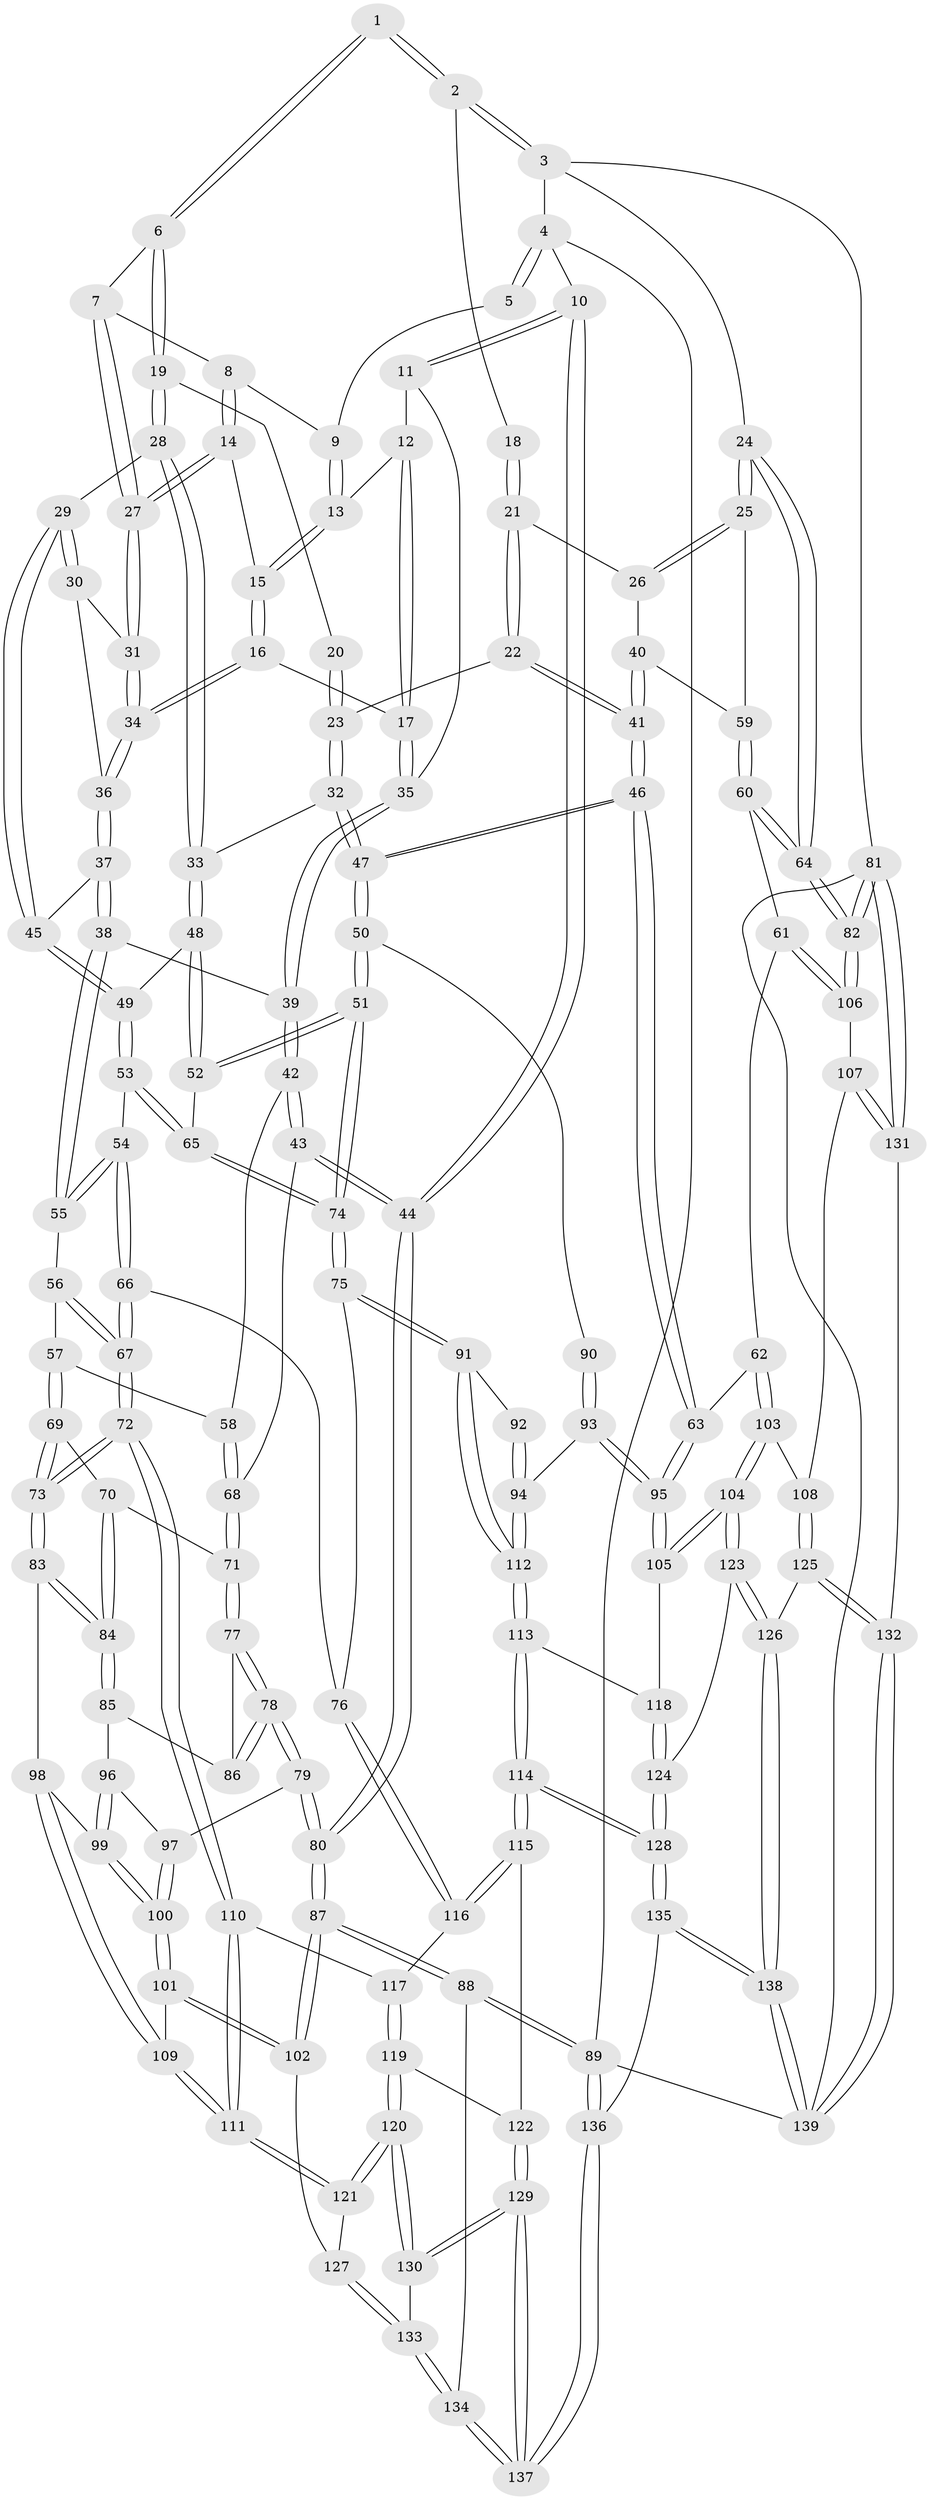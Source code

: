 // coarse degree distribution, {3: 0.35714285714285715, 4: 0.5178571428571429, 2: 0.05357142857142857, 5: 0.07142857142857142}
// Generated by graph-tools (version 1.1) at 2025/38/03/04/25 23:38:32]
// undirected, 139 vertices, 344 edges
graph export_dot {
  node [color=gray90,style=filled];
  1 [pos="+0.4293565725221364+0"];
  2 [pos="+0.8693172065577406+0"];
  3 [pos="+1+0"];
  4 [pos="+0+0"];
  5 [pos="+0.26558658032787286+0"];
  6 [pos="+0.41498016292511813+0.04049705054199875"];
  7 [pos="+0.36125793499107794+0.08461932479749214"];
  8 [pos="+0.259456913818127+0.07383590365862225"];
  9 [pos="+0.1946568784071202+0.034665303958125684"];
  10 [pos="+0+0"];
  11 [pos="+0+0.04465718715567279"];
  12 [pos="+0.15616540052616826+0.07254470089169639"];
  13 [pos="+0.17213156244606084+0.06148690769769219"];
  14 [pos="+0.2503412946873507+0.1450335825154196"];
  15 [pos="+0.24988315592899213+0.14522176915360874"];
  16 [pos="+0.21432461369367686+0.19117005272070844"];
  17 [pos="+0.15324680867705745+0.18935387947403845"];
  18 [pos="+0.7536516085599431+0"];
  19 [pos="+0.4301973382776599+0.06227001123711163"];
  20 [pos="+0.52691692463448+0.10762871264396064"];
  21 [pos="+0.6747996311149623+0.15580720591191347"];
  22 [pos="+0.6520573202712159+0.18586777689151862"];
  23 [pos="+0.6076060296969122+0.20300550172099807"];
  24 [pos="+1+0"];
  25 [pos="+1+0"];
  26 [pos="+0.8180036884739633+0.21821085863300207"];
  27 [pos="+0.32707759354117005+0.1431195407995675"];
  28 [pos="+0.44488304176337923+0.16120968844810066"];
  29 [pos="+0.387169632573115+0.24575907622855658"];
  30 [pos="+0.34172927836371225+0.19773402888922734"];
  31 [pos="+0.3278166716126129+0.15680854217362622"];
  32 [pos="+0.584796458010389+0.22727839712310943"];
  33 [pos="+0.5476286479800887+0.244879149244183"];
  34 [pos="+0.2471405606481281+0.22317576221401123"];
  35 [pos="+0.12672052323972163+0.21289593069582918"];
  36 [pos="+0.2620296254035015+0.2536581672130306"];
  37 [pos="+0.26370264906142077+0.27474452957758044"];
  38 [pos="+0.25619304818197147+0.29016466735764784"];
  39 [pos="+0.10891824018693558+0.25683397812816355"];
  40 [pos="+0.7967830913094911+0.2908880843956381"];
  41 [pos="+0.7469659650731225+0.3191332584509172"];
  42 [pos="+0.09116636427243477+0.278539708487228"];
  43 [pos="+0+0.29171330516910976"];
  44 [pos="+0+0.27477877448523996"];
  45 [pos="+0.39048957875495255+0.26950024561251856"];
  46 [pos="+0.7017664973836307+0.4675721587952525"];
  47 [pos="+0.6879721292221519+0.4644330638997255"];
  48 [pos="+0.472876084589396+0.3354698947522194"];
  49 [pos="+0.4249327905854749+0.3249881060230776"];
  50 [pos="+0.6497652861967854+0.46492328866367993"];
  51 [pos="+0.605878914832224+0.4494665629371204"];
  52 [pos="+0.4840154399457663+0.3560153017335134"];
  53 [pos="+0.3406326771624901+0.3837254624297151"];
  54 [pos="+0.3251209717876874+0.3905339519148802"];
  55 [pos="+0.2566558379359643+0.35490839231010657"];
  56 [pos="+0.1931082740765817+0.3834203254223488"];
  57 [pos="+0.1790745477867559+0.38464823898659756"];
  58 [pos="+0.14123710541121084+0.37492931588274087"];
  59 [pos="+0.8574522304082178+0.3113101376633819"];
  60 [pos="+0.9701780506705755+0.4768151498335257"];
  61 [pos="+0.9561518824048715+0.48440388848232874"];
  62 [pos="+0.7449818610603554+0.4986410144022935"];
  63 [pos="+0.7207399565142438+0.4859533564003654"];
  64 [pos="+1+0.4384957399976332"];
  65 [pos="+0.43434751936363586+0.4822589890927063"];
  66 [pos="+0.30264111107292696+0.5592273140267094"];
  67 [pos="+0.29321365483274303+0.5623730687766597"];
  68 [pos="+0.08376493332430332+0.4429962394996744"];
  69 [pos="+0.18017375097860133+0.47508472628737974"];
  70 [pos="+0.11650672196065136+0.49331069494783075"];
  71 [pos="+0.08006491208938653+0.48131056781995557"];
  72 [pos="+0.27694794040047466+0.5715678054725468"];
  73 [pos="+0.27470583056154063+0.5711528094408136"];
  74 [pos="+0.4296877907442015+0.530471955715267"];
  75 [pos="+0.4079147513515802+0.5688292056807285"];
  76 [pos="+0.3063196216249164+0.5599811842398746"];
  77 [pos="+0.0773683701103706+0.48459878591804006"];
  78 [pos="+0.011479601755313809+0.5422304589441421"];
  79 [pos="+0+0.5515317507553895"];
  80 [pos="+0+0.5712859064157114"];
  81 [pos="+1+0.981526913913875"];
  82 [pos="+1+0.7438845670036965"];
  83 [pos="+0.2370190582559181+0.5728351138559048"];
  84 [pos="+0.19660447210850387+0.5698345394504897"];
  85 [pos="+0.14385589781070626+0.5861469936123255"];
  86 [pos="+0.1369729929511286+0.5813786617397829"];
  87 [pos="+0+0.7831290776486242"];
  88 [pos="+0+0.8835916778802394"];
  89 [pos="+0+1"];
  90 [pos="+0.5651719442845815+0.554004729030966"];
  91 [pos="+0.4202053356548046+0.5815364819560526"];
  92 [pos="+0.537853868405583+0.5616947928244008"];
  93 [pos="+0.5657956020010598+0.6504826349330911"];
  94 [pos="+0.5300360174284553+0.6601622497780648"];
  95 [pos="+0.6104134584053078+0.6599532415542395"];
  96 [pos="+0.1325628876057593+0.6004241266182084"];
  97 [pos="+0.05540661003449416+0.613087978736722"];
  98 [pos="+0.1481752434280582+0.6557597816015324"];
  99 [pos="+0.1263813078259365+0.6473186889785825"];
  100 [pos="+0.07895680625786615+0.6799929307079248"];
  101 [pos="+0.07242099972544953+0.7091617076500204"];
  102 [pos="+0.034751312048460804+0.7593902773413407"];
  103 [pos="+0.7628596029384874+0.6587586695328754"];
  104 [pos="+0.6576959755907376+0.7258239072047199"];
  105 [pos="+0.6326811723157643+0.7001451140529941"];
  106 [pos="+0.9145870946387095+0.6813051976948588"];
  107 [pos="+0.8848531978228098+0.7232531701649944"];
  108 [pos="+0.7889378189819769+0.6854938645859421"];
  109 [pos="+0.18823956254576138+0.7057881826359397"];
  110 [pos="+0.2528739299430108+0.6738762292769745"];
  111 [pos="+0.20510483426822404+0.7120002349806833"];
  112 [pos="+0.468607820228401+0.6811039642110817"];
  113 [pos="+0.4685372200611361+0.6815875895625336"];
  114 [pos="+0.44219899065354945+0.77122581973158"];
  115 [pos="+0.4231579617914692+0.7655420459199583"];
  116 [pos="+0.35887268805290967+0.707504669568141"];
  117 [pos="+0.2674502971442919+0.6903884004724967"];
  118 [pos="+0.5717141292799064+0.7258241769983877"];
  119 [pos="+0.30184989313964344+0.7504409528956256"];
  120 [pos="+0.21929198717612902+0.830832165624851"];
  121 [pos="+0.19805671247833032+0.7510456784732317"];
  122 [pos="+0.3232247934280106+0.7609506351639149"];
  123 [pos="+0.656044595636496+0.8097786888614692"];
  124 [pos="+0.5571300313089596+0.8041578255346771"];
  125 [pos="+0.7256370347421729+0.8592099628161685"];
  126 [pos="+0.697560389259655+0.8613167983820794"];
  127 [pos="+0.06094178721650627+0.7794521092589446"];
  128 [pos="+0.4562464450689016+0.8170225256703615"];
  129 [pos="+0.2567417400050799+0.9556670427444368"];
  130 [pos="+0.21705826811319423+0.8746541061670393"];
  131 [pos="+0.9070046186435826+0.8339595094499085"];
  132 [pos="+0.8276249785433187+0.8811400468594169"];
  133 [pos="+0.08980424813582785+0.8192586576249136"];
  134 [pos="+0.05993541240529968+0.9253602613213017"];
  135 [pos="+0.37259416616385904+1"];
  136 [pos="+0.32447106954917604+1"];
  137 [pos="+0.32319420163715473+1"];
  138 [pos="+0.5126178914773649+1"];
  139 [pos="+0.8535729899641442+1"];
  1 -- 2;
  1 -- 2;
  1 -- 6;
  1 -- 6;
  2 -- 3;
  2 -- 3;
  2 -- 18;
  3 -- 4;
  3 -- 24;
  3 -- 81;
  4 -- 5;
  4 -- 5;
  4 -- 10;
  4 -- 89;
  5 -- 9;
  6 -- 7;
  6 -- 19;
  6 -- 19;
  7 -- 8;
  7 -- 27;
  7 -- 27;
  8 -- 9;
  8 -- 14;
  8 -- 14;
  9 -- 13;
  9 -- 13;
  10 -- 11;
  10 -- 11;
  10 -- 44;
  10 -- 44;
  11 -- 12;
  11 -- 35;
  12 -- 13;
  12 -- 17;
  12 -- 17;
  13 -- 15;
  13 -- 15;
  14 -- 15;
  14 -- 27;
  14 -- 27;
  15 -- 16;
  15 -- 16;
  16 -- 17;
  16 -- 34;
  16 -- 34;
  17 -- 35;
  17 -- 35;
  18 -- 21;
  18 -- 21;
  19 -- 20;
  19 -- 28;
  19 -- 28;
  20 -- 23;
  20 -- 23;
  21 -- 22;
  21 -- 22;
  21 -- 26;
  22 -- 23;
  22 -- 41;
  22 -- 41;
  23 -- 32;
  23 -- 32;
  24 -- 25;
  24 -- 25;
  24 -- 64;
  24 -- 64;
  25 -- 26;
  25 -- 26;
  25 -- 59;
  26 -- 40;
  27 -- 31;
  27 -- 31;
  28 -- 29;
  28 -- 33;
  28 -- 33;
  29 -- 30;
  29 -- 30;
  29 -- 45;
  29 -- 45;
  30 -- 31;
  30 -- 36;
  31 -- 34;
  31 -- 34;
  32 -- 33;
  32 -- 47;
  32 -- 47;
  33 -- 48;
  33 -- 48;
  34 -- 36;
  34 -- 36;
  35 -- 39;
  35 -- 39;
  36 -- 37;
  36 -- 37;
  37 -- 38;
  37 -- 38;
  37 -- 45;
  38 -- 39;
  38 -- 55;
  38 -- 55;
  39 -- 42;
  39 -- 42;
  40 -- 41;
  40 -- 41;
  40 -- 59;
  41 -- 46;
  41 -- 46;
  42 -- 43;
  42 -- 43;
  42 -- 58;
  43 -- 44;
  43 -- 44;
  43 -- 68;
  44 -- 80;
  44 -- 80;
  45 -- 49;
  45 -- 49;
  46 -- 47;
  46 -- 47;
  46 -- 63;
  46 -- 63;
  47 -- 50;
  47 -- 50;
  48 -- 49;
  48 -- 52;
  48 -- 52;
  49 -- 53;
  49 -- 53;
  50 -- 51;
  50 -- 51;
  50 -- 90;
  51 -- 52;
  51 -- 52;
  51 -- 74;
  51 -- 74;
  52 -- 65;
  53 -- 54;
  53 -- 65;
  53 -- 65;
  54 -- 55;
  54 -- 55;
  54 -- 66;
  54 -- 66;
  55 -- 56;
  56 -- 57;
  56 -- 67;
  56 -- 67;
  57 -- 58;
  57 -- 69;
  57 -- 69;
  58 -- 68;
  58 -- 68;
  59 -- 60;
  59 -- 60;
  60 -- 61;
  60 -- 64;
  60 -- 64;
  61 -- 62;
  61 -- 106;
  61 -- 106;
  62 -- 63;
  62 -- 103;
  62 -- 103;
  63 -- 95;
  63 -- 95;
  64 -- 82;
  64 -- 82;
  65 -- 74;
  65 -- 74;
  66 -- 67;
  66 -- 67;
  66 -- 76;
  67 -- 72;
  67 -- 72;
  68 -- 71;
  68 -- 71;
  69 -- 70;
  69 -- 73;
  69 -- 73;
  70 -- 71;
  70 -- 84;
  70 -- 84;
  71 -- 77;
  71 -- 77;
  72 -- 73;
  72 -- 73;
  72 -- 110;
  72 -- 110;
  73 -- 83;
  73 -- 83;
  74 -- 75;
  74 -- 75;
  75 -- 76;
  75 -- 91;
  75 -- 91;
  76 -- 116;
  76 -- 116;
  77 -- 78;
  77 -- 78;
  77 -- 86;
  78 -- 79;
  78 -- 79;
  78 -- 86;
  78 -- 86;
  79 -- 80;
  79 -- 80;
  79 -- 97;
  80 -- 87;
  80 -- 87;
  81 -- 82;
  81 -- 82;
  81 -- 131;
  81 -- 131;
  81 -- 139;
  82 -- 106;
  82 -- 106;
  83 -- 84;
  83 -- 84;
  83 -- 98;
  84 -- 85;
  84 -- 85;
  85 -- 86;
  85 -- 96;
  87 -- 88;
  87 -- 88;
  87 -- 102;
  87 -- 102;
  88 -- 89;
  88 -- 89;
  88 -- 134;
  89 -- 136;
  89 -- 136;
  89 -- 139;
  90 -- 93;
  90 -- 93;
  91 -- 92;
  91 -- 112;
  91 -- 112;
  92 -- 94;
  92 -- 94;
  93 -- 94;
  93 -- 95;
  93 -- 95;
  94 -- 112;
  94 -- 112;
  95 -- 105;
  95 -- 105;
  96 -- 97;
  96 -- 99;
  96 -- 99;
  97 -- 100;
  97 -- 100;
  98 -- 99;
  98 -- 109;
  98 -- 109;
  99 -- 100;
  99 -- 100;
  100 -- 101;
  100 -- 101;
  101 -- 102;
  101 -- 102;
  101 -- 109;
  102 -- 127;
  103 -- 104;
  103 -- 104;
  103 -- 108;
  104 -- 105;
  104 -- 105;
  104 -- 123;
  104 -- 123;
  105 -- 118;
  106 -- 107;
  107 -- 108;
  107 -- 131;
  107 -- 131;
  108 -- 125;
  108 -- 125;
  109 -- 111;
  109 -- 111;
  110 -- 111;
  110 -- 111;
  110 -- 117;
  111 -- 121;
  111 -- 121;
  112 -- 113;
  112 -- 113;
  113 -- 114;
  113 -- 114;
  113 -- 118;
  114 -- 115;
  114 -- 115;
  114 -- 128;
  114 -- 128;
  115 -- 116;
  115 -- 116;
  115 -- 122;
  116 -- 117;
  117 -- 119;
  117 -- 119;
  118 -- 124;
  118 -- 124;
  119 -- 120;
  119 -- 120;
  119 -- 122;
  120 -- 121;
  120 -- 121;
  120 -- 130;
  120 -- 130;
  121 -- 127;
  122 -- 129;
  122 -- 129;
  123 -- 124;
  123 -- 126;
  123 -- 126;
  124 -- 128;
  124 -- 128;
  125 -- 126;
  125 -- 132;
  125 -- 132;
  126 -- 138;
  126 -- 138;
  127 -- 133;
  127 -- 133;
  128 -- 135;
  128 -- 135;
  129 -- 130;
  129 -- 130;
  129 -- 137;
  129 -- 137;
  130 -- 133;
  131 -- 132;
  132 -- 139;
  132 -- 139;
  133 -- 134;
  133 -- 134;
  134 -- 137;
  134 -- 137;
  135 -- 136;
  135 -- 138;
  135 -- 138;
  136 -- 137;
  136 -- 137;
  138 -- 139;
  138 -- 139;
}
